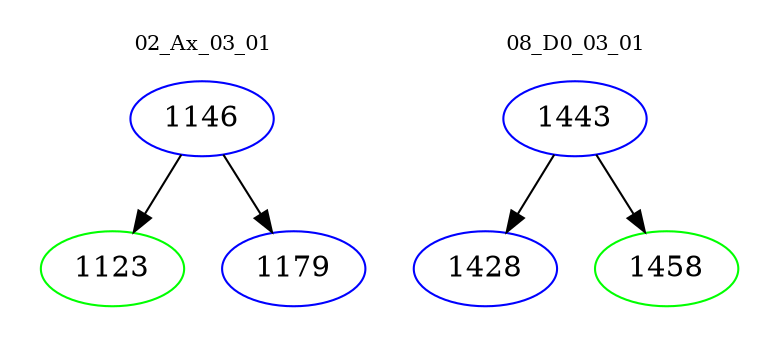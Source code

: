 digraph{
subgraph cluster_0 {
color = white
label = "02_Ax_03_01";
fontsize=10;
T0_1146 [label="1146", color="blue"]
T0_1146 -> T0_1123 [color="black"]
T0_1123 [label="1123", color="green"]
T0_1146 -> T0_1179 [color="black"]
T0_1179 [label="1179", color="blue"]
}
subgraph cluster_1 {
color = white
label = "08_D0_03_01";
fontsize=10;
T1_1443 [label="1443", color="blue"]
T1_1443 -> T1_1428 [color="black"]
T1_1428 [label="1428", color="blue"]
T1_1443 -> T1_1458 [color="black"]
T1_1458 [label="1458", color="green"]
}
}
